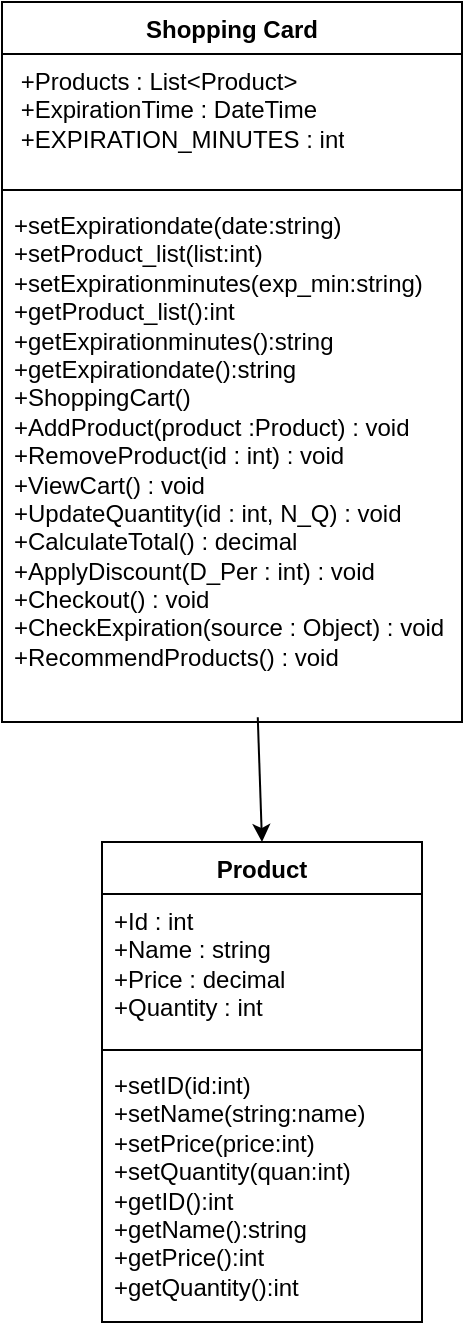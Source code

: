 <mxfile version="24.8.2">
  <diagram name="Page-1" id="07sI5CjSaZkgGGIySh-F">
    <mxGraphModel dx="1222" dy="1798" grid="1" gridSize="10" guides="1" tooltips="1" connect="1" arrows="1" fold="1" page="1" pageScale="1" pageWidth="850" pageHeight="1100" math="0" shadow="0">
      <root>
        <mxCell id="0" />
        <mxCell id="1" parent="0" />
        <mxCell id="Tw15P43hoqSYduDyS6pV-1" value="Shopping Card" style="swimlane;fontStyle=1;align=center;verticalAlign=top;childLayout=stackLayout;horizontal=1;startSize=26;horizontalStack=0;resizeParent=1;resizeParentMax=0;resizeLast=0;collapsible=1;marginBottom=0;whiteSpace=wrap;html=1;" vertex="1" parent="1">
          <mxGeometry x="280" y="-990" width="230" height="360" as="geometry" />
        </mxCell>
        <mxCell id="Tw15P43hoqSYduDyS6pV-2" value="&amp;nbsp;+Products : List&amp;lt;Product&amp;gt;&lt;div&gt;&amp;nbsp;+ExpirationTime : DateTime&lt;br&gt;&lt;/div&gt;&lt;div&gt;&amp;nbsp;+EXPIRATION_MINUTES : int&lt;br&gt;&lt;/div&gt;" style="text;strokeColor=none;fillColor=none;align=left;verticalAlign=top;spacingLeft=4;spacingRight=4;overflow=hidden;rotatable=0;points=[[0,0.5],[1,0.5]];portConstraint=eastwest;whiteSpace=wrap;html=1;" vertex="1" parent="Tw15P43hoqSYduDyS6pV-1">
          <mxGeometry y="26" width="230" height="64" as="geometry" />
        </mxCell>
        <mxCell id="Tw15P43hoqSYduDyS6pV-3" value="" style="line;strokeWidth=1;fillColor=none;align=left;verticalAlign=middle;spacingTop=-1;spacingLeft=3;spacingRight=3;rotatable=0;labelPosition=right;points=[];portConstraint=eastwest;strokeColor=inherit;" vertex="1" parent="Tw15P43hoqSYduDyS6pV-1">
          <mxGeometry y="90" width="230" height="8" as="geometry" />
        </mxCell>
        <mxCell id="Tw15P43hoqSYduDyS6pV-4" value="&lt;div&gt;+setExpirationdate(date:string)&lt;/div&gt;&lt;div&gt;+setProduct_list(list:int)&lt;/div&gt;&lt;div&gt;+setExpirationminutes(exp_min:string)&lt;/div&gt;&lt;div&gt;&lt;div&gt;+getProduct_list():int&lt;/div&gt;&lt;div&gt;+getExpirationminutes():string&lt;/div&gt;&lt;/div&gt;&lt;div&gt;+getExpirationdate():string&lt;/div&gt;&lt;div&gt;+ShoppingCart()&lt;div&gt;+AddProduct(product :Product) : void&lt;br&gt;&lt;/div&gt;&lt;div&gt;+RemoveProduct(id : int) : void&lt;/div&gt;&lt;div&gt;+ViewCart() : void&lt;/div&gt;&lt;div&gt;+UpdateQuantity(id : int, N_Q) : void&lt;/div&gt;&lt;div&gt;+CalculateTotal() : decimal&lt;/div&gt;&lt;div&gt;+ApplyDiscount(D_Per : int) : void&lt;/div&gt;&lt;div&gt;+Checkout() : void&lt;/div&gt;&lt;div&gt;+CheckExpiration(source : Object) : void&lt;/div&gt;&lt;div&gt;+RecommendProducts() : void&lt;/div&gt;&lt;/div&gt;" style="text;strokeColor=none;fillColor=none;align=left;verticalAlign=top;spacingLeft=4;spacingRight=4;overflow=hidden;rotatable=0;points=[[0,0.5],[1,0.5]];portConstraint=eastwest;whiteSpace=wrap;html=1;" vertex="1" parent="Tw15P43hoqSYduDyS6pV-1">
          <mxGeometry y="98" width="230" height="262" as="geometry" />
        </mxCell>
        <mxCell id="Tw15P43hoqSYduDyS6pV-5" value="Product" style="swimlane;fontStyle=1;align=center;verticalAlign=top;childLayout=stackLayout;horizontal=1;startSize=26;horizontalStack=0;resizeParent=1;resizeParentMax=0;resizeLast=0;collapsible=1;marginBottom=0;whiteSpace=wrap;html=1;" vertex="1" parent="1">
          <mxGeometry x="330" y="-570" width="160" height="240" as="geometry" />
        </mxCell>
        <mxCell id="Tw15P43hoqSYduDyS6pV-6" value="+Id : int&lt;div&gt;+Name : string&lt;br&gt;&lt;/div&gt;&lt;div&gt;+Price : decimal&lt;/div&gt;&lt;div&gt;+Quantity : int&lt;/div&gt;" style="text;strokeColor=none;fillColor=none;align=left;verticalAlign=top;spacingLeft=4;spacingRight=4;overflow=hidden;rotatable=0;points=[[0,0.5],[1,0.5]];portConstraint=eastwest;whiteSpace=wrap;html=1;" vertex="1" parent="Tw15P43hoqSYduDyS6pV-5">
          <mxGeometry y="26" width="160" height="74" as="geometry" />
        </mxCell>
        <mxCell id="Tw15P43hoqSYduDyS6pV-7" value="" style="line;strokeWidth=1;fillColor=none;align=left;verticalAlign=middle;spacingTop=-1;spacingLeft=3;spacingRight=3;rotatable=0;labelPosition=right;points=[];portConstraint=eastwest;strokeColor=inherit;" vertex="1" parent="Tw15P43hoqSYduDyS6pV-5">
          <mxGeometry y="100" width="160" height="8" as="geometry" />
        </mxCell>
        <mxCell id="Tw15P43hoqSYduDyS6pV-8" value="+setID(id:int)&lt;div&gt;+setName(string:name)&lt;/div&gt;&lt;div&gt;+setPrice(price:int)&lt;/div&gt;&lt;div&gt;+setQuantity(quan:int)&lt;/div&gt;&lt;div&gt;+getID():int&lt;/div&gt;&lt;div&gt;+&lt;span style=&quot;background-color: initial;&quot;&gt;getName():string&lt;/span&gt;&lt;/div&gt;&lt;div&gt;&lt;span style=&quot;background-color: initial;&quot;&gt;+getPrice():int&lt;/span&gt;&lt;/div&gt;&lt;div&gt;&lt;span style=&quot;background-color: initial;&quot;&gt;+getQuantity():int&lt;/span&gt;&lt;/div&gt;" style="text;strokeColor=none;fillColor=none;align=left;verticalAlign=top;spacingLeft=4;spacingRight=4;overflow=hidden;rotatable=0;points=[[0,0.5],[1,0.5]];portConstraint=eastwest;whiteSpace=wrap;html=1;" vertex="1" parent="Tw15P43hoqSYduDyS6pV-5">
          <mxGeometry y="108" width="160" height="132" as="geometry" />
        </mxCell>
        <mxCell id="Tw15P43hoqSYduDyS6pV-14" value="" style="endArrow=classic;html=1;rounded=0;exitX=0.556;exitY=0.991;exitDx=0;exitDy=0;exitPerimeter=0;entryX=0.5;entryY=0;entryDx=0;entryDy=0;" edge="1" parent="1" source="Tw15P43hoqSYduDyS6pV-4" target="Tw15P43hoqSYduDyS6pV-5">
          <mxGeometry width="50" height="50" relative="1" as="geometry">
            <mxPoint x="250" y="-110" as="sourcePoint" />
            <mxPoint x="410" y="-530" as="targetPoint" />
          </mxGeometry>
        </mxCell>
      </root>
    </mxGraphModel>
  </diagram>
</mxfile>
